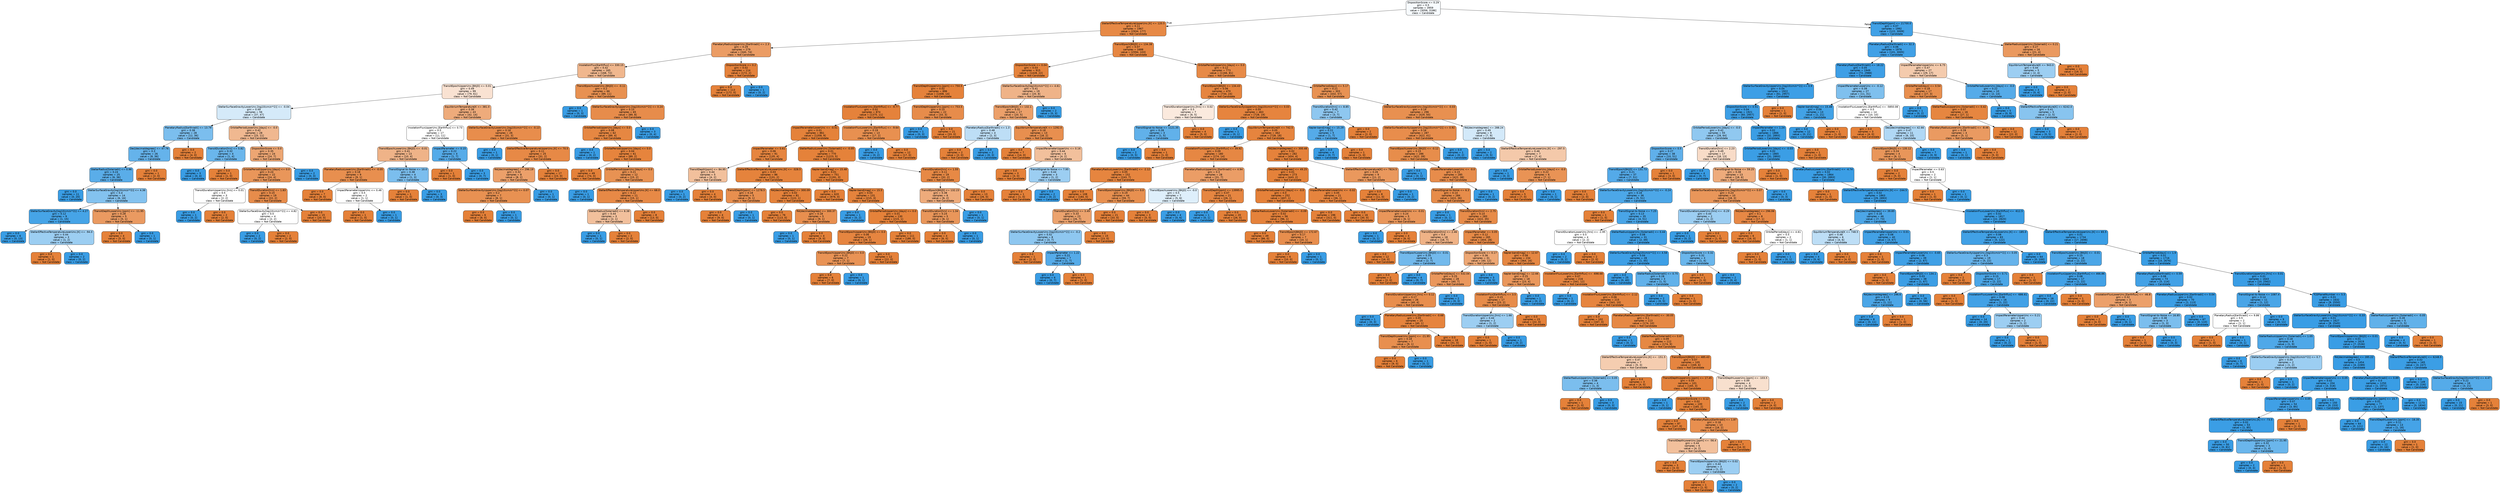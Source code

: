 digraph Tree {
node [shape=box, style="filled, rounded", color="black", fontname="helvetica"] ;
edge [fontname="helvetica"] ;
0 [label="DispositionScore <= 0.29\ngini = 0.5\nsamples = 3959\nvalue = [3056, 3186]\nclass = Candidate", fillcolor="#f7fbfe"] ;
1 [label="StellarEffectiveTemperatureUpperUnc.[K] <= 120.5\ngini = 0.11\nsamples = 1967\nvalue = [2934, 177]\nclass = Not Candidate", fillcolor="#e78945"] ;
0 -> 1 [labeldistance=2.5, labelangle=45, headlabel="True"] ;
2 [label="PlanetaryRadiusUpperUnc.[Earthradii] <= 2.3\ngini = 0.29\nsamples = 279\nvalue = [340, 74]\nclass = Not Candidate", fillcolor="#eb9c64"] ;
1 -> 2 ;
3 [label="InsolationFlux[Earthflux] <= 330.15\ngini = 0.42\nsamples = 165\nvalue = [168, 72]\nclass = Not Candidate", fillcolor="#f0b78e"] ;
2 -> 3 ;
4 [label="TransitEpochUpperUnc.[BKJD] <= 0.01\ngini = 0.49\nsamples = 99\nvalue = [79, 61]\nclass = Not Candidate", fillcolor="#f9e2d2"] ;
3 -> 4 ;
5 [label="StellarSurfaceGravityLowerUnc.[log10(cm/s**2)] <= -0.04\ngini = 0.49\nsamples = 56\nvalue = [37, 47]\nclass = Candidate", fillcolor="#d5eaf9"] ;
4 -> 5 ;
6 [label="PlanetaryRadius[Earthradii] <= 13.79\ngini = 0.38\nsamples = 28\nvalue = [12, 36]\nclass = Candidate", fillcolor="#7bbeee"] ;
5 -> 6 ;
7 [label="Dec[decimaldegrees] <= 47.76\ngini = 0.3\nsamples = 26\nvalue = [8, 36]\nclass = Candidate", fillcolor="#65b3eb"] ;
6 -> 7 ;
8 [label="StellarRadius[Solarradii] <= 0.96\ngini = 0.24\nsamples = 25\nvalue = [6, 36]\nclass = Candidate", fillcolor="#5aade9"] ;
7 -> 8 ;
9 [label="gini = 0.0\nsamples = 11\nvalue = [0, 20]\nclass = Candidate", fillcolor="#399de5"] ;
8 -> 9 ;
10 [label="StellarSurfaceGravity[log10(cm/s**2)] <= 4.36\ngini = 0.4\nsamples = 14\nvalue = [6, 16]\nclass = Candidate", fillcolor="#83c2ef"] ;
8 -> 10 ;
11 [label="StellarSurfaceGravity[log10(cm/s**2)] <= 4.27\ngini = 0.12\nsamples = 9\nvalue = [1, 15]\nclass = Candidate", fillcolor="#46a4e7"] ;
10 -> 11 ;
12 [label="gini = 0.0\nsamples = 6\nvalue = [0, 13]\nclass = Candidate", fillcolor="#399de5"] ;
11 -> 12 ;
13 [label="StellarEffectiveTemperatureLowerUnc.[K] <= -94.0\ngini = 0.44\nsamples = 3\nvalue = [1, 2]\nclass = Candidate", fillcolor="#9ccef2"] ;
11 -> 13 ;
14 [label="gini = 0.0\nsamples = 1\nvalue = [1, 0]\nclass = Not Candidate", fillcolor="#e58139"] ;
13 -> 14 ;
15 [label="gini = 0.0\nsamples = 2\nvalue = [0, 2]\nclass = Candidate", fillcolor="#399de5"] ;
13 -> 15 ;
16 [label="TransitDepthLowerUnc.[ppm] <= -11.95\ngini = 0.28\nsamples = 5\nvalue = [5, 1]\nclass = Not Candidate", fillcolor="#ea9a61"] ;
10 -> 16 ;
17 [label="gini = 0.0\nsamples = 4\nvalue = [5, 0]\nclass = Not Candidate", fillcolor="#e58139"] ;
16 -> 17 ;
18 [label="gini = 0.0\nsamples = 1\nvalue = [0, 1]\nclass = Candidate", fillcolor="#399de5"] ;
16 -> 18 ;
19 [label="gini = 0.0\nsamples = 1\nvalue = [2, 0]\nclass = Not Candidate", fillcolor="#e58139"] ;
7 -> 19 ;
20 [label="gini = 0.0\nsamples = 2\nvalue = [4, 0]\nclass = Not Candidate", fillcolor="#e58139"] ;
6 -> 20 ;
21 [label="OrbitalPeriodLowerUnc.[days] <= -0.0\ngini = 0.42\nsamples = 28\nvalue = [25, 11]\nclass = Not Candidate", fillcolor="#f0b890"] ;
5 -> 21 ;
22 [label="TransitDuration[hrs] <= 5.82\ngini = 0.32\nsamples = 4\nvalue = [1, 4]\nclass = Candidate", fillcolor="#6ab6ec"] ;
21 -> 22 ;
23 [label="gini = 0.0\nsamples = 3\nvalue = [0, 4]\nclass = Candidate", fillcolor="#399de5"] ;
22 -> 23 ;
24 [label="gini = 0.0\nsamples = 1\nvalue = [1, 0]\nclass = Not Candidate", fillcolor="#e58139"] ;
22 -> 24 ;
25 [label="DispositionScore <= 0.0\ngini = 0.35\nsamples = 24\nvalue = [24, 7]\nclass = Not Candidate", fillcolor="#eda673"] ;
21 -> 25 ;
26 [label="OrbitalPeriodUpperUnc.[days] <= 0.0\ngini = 0.24\nsamples = 22\nvalue = [24, 4]\nclass = Not Candidate", fillcolor="#e9965a"] ;
25 -> 26 ;
27 [label="TransitDurationUpperUnc.[hrs] <= 0.01\ngini = 0.5\nsamples = 3\nvalue = [2, 2]\nclass = Not Candidate", fillcolor="#ffffff"] ;
26 -> 27 ;
28 [label="gini = 0.0\nsamples = 1\nvalue = [0, 2]\nclass = Candidate", fillcolor="#399de5"] ;
27 -> 28 ;
29 [label="gini = 0.0\nsamples = 2\nvalue = [2, 0]\nclass = Not Candidate", fillcolor="#e58139"] ;
27 -> 29 ;
30 [label="TransitDuration[hrs] <= 1.83\ngini = 0.15\nsamples = 19\nvalue = [22, 2]\nclass = Not Candidate", fillcolor="#e78c4b"] ;
26 -> 30 ;
31 [label="StellarSurfaceGravity[log10(cm/s**2)] <= 4.82\ngini = 0.5\nsamples = 4\nvalue = [2, 2]\nclass = Not Candidate", fillcolor="#ffffff"] ;
30 -> 31 ;
32 [label="gini = 0.0\nsamples = 2\nvalue = [0, 2]\nclass = Candidate", fillcolor="#399de5"] ;
31 -> 32 ;
33 [label="gini = 0.0\nsamples = 2\nvalue = [2, 0]\nclass = Not Candidate", fillcolor="#e58139"] ;
31 -> 33 ;
34 [label="gini = 0.0\nsamples = 15\nvalue = [20, 0]\nclass = Not Candidate", fillcolor="#e58139"] ;
30 -> 34 ;
35 [label="gini = 0.0\nsamples = 2\nvalue = [0, 3]\nclass = Candidate", fillcolor="#399de5"] ;
25 -> 35 ;
36 [label="EquilibriumTemperature[K <= 381.0\ngini = 0.38\nsamples = 43\nvalue = [42, 14]\nclass = Not Candidate", fillcolor="#eeab7b"] ;
4 -> 36 ;
37 [label="InsolationFluxUpperUnc.[Earthflux] <= 0.73\ngini = 0.5\nsamples = 17\nvalue = [11, 11]\nclass = Not Candidate", fillcolor="#ffffff"] ;
36 -> 37 ;
38 [label="TransitEpochLowerUnc.[BKJD] <= -0.01\ngini = 0.41\nsamples = 13\nvalue = [10, 4]\nclass = Not Candidate", fillcolor="#efb388"] ;
37 -> 38 ;
39 [label="PlanetaryRadiusLowerUnc.[Earthradii] <= -0.05\ngini = 0.18\nsamples = 9\nvalue = [9, 1]\nclass = Not Candidate", fillcolor="#e88f4f"] ;
38 -> 39 ;
40 [label="gini = 0.0\nsamples = 7\nvalue = [8, 0]\nclass = Not Candidate", fillcolor="#e58139"] ;
39 -> 40 ;
41 [label="ImpactParameterUpperUnc <= 0.46\ngini = 0.5\nsamples = 2\nvalue = [1, 1]\nclass = Not Candidate", fillcolor="#ffffff"] ;
39 -> 41 ;
42 [label="gini = 0.0\nsamples = 1\nvalue = [1, 0]\nclass = Not Candidate", fillcolor="#e58139"] ;
41 -> 42 ;
43 [label="gini = 0.0\nsamples = 1\nvalue = [0, 1]\nclass = Candidate", fillcolor="#399de5"] ;
41 -> 43 ;
44 [label="TransitSignal-to-Noise <= 10.0\ngini = 0.38\nsamples = 4\nvalue = [1, 3]\nclass = Candidate", fillcolor="#7bbeee"] ;
38 -> 44 ;
45 [label="gini = 0.0\nsamples = 1\nvalue = [1, 0]\nclass = Not Candidate", fillcolor="#e58139"] ;
44 -> 45 ;
46 [label="gini = 0.0\nsamples = 3\nvalue = [0, 3]\nclass = Candidate", fillcolor="#399de5"] ;
44 -> 46 ;
47 [label="ImpactParameter <= 0.15\ngini = 0.22\nsamples = 4\nvalue = [1, 7]\nclass = Candidate", fillcolor="#55abe9"] ;
37 -> 47 ;
48 [label="gini = 0.0\nsamples = 1\nvalue = [1, 0]\nclass = Not Candidate", fillcolor="#e58139"] ;
47 -> 48 ;
49 [label="gini = 0.0\nsamples = 3\nvalue = [0, 7]\nclass = Candidate", fillcolor="#399de5"] ;
47 -> 49 ;
50 [label="StellarSurfaceGravityLowerUnc.[log10(cm/s**2)] <= -0.13\ngini = 0.16\nsamples = 26\nvalue = [31, 3]\nclass = Not Candidate", fillcolor="#e88d4c"] ;
36 -> 50 ;
51 [label="gini = 0.0\nsamples = 1\nvalue = [0, 1]\nclass = Candidate", fillcolor="#399de5"] ;
50 -> 51 ;
52 [label="StellarEffectiveTemperatureUpperUnc.[K] <= 70.5\ngini = 0.11\nsamples = 25\nvalue = [31, 2]\nclass = Not Candidate", fillcolor="#e78946"] ;
50 -> 52 ;
53 [label="RA[decimaldegrees] <= 296.19\ngini = 0.32\nsamples = 8\nvalue = [8, 2]\nclass = Not Candidate", fillcolor="#eca06a"] ;
52 -> 53 ;
54 [label="StellarSurfaceGravityUpperUnc.[log10(cm/s**2)] <= 0.07\ngini = 0.2\nsamples = 7\nvalue = [8, 1]\nclass = Not Candidate", fillcolor="#e89152"] ;
53 -> 54 ;
55 [label="gini = 0.0\nsamples = 6\nvalue = [8, 0]\nclass = Not Candidate", fillcolor="#e58139"] ;
54 -> 55 ;
56 [label="gini = 0.0\nsamples = 1\nvalue = [0, 1]\nclass = Candidate", fillcolor="#399de5"] ;
54 -> 56 ;
57 [label="gini = 0.0\nsamples = 1\nvalue = [0, 1]\nclass = Candidate", fillcolor="#399de5"] ;
53 -> 57 ;
58 [label="gini = 0.0\nsamples = 17\nvalue = [23, 0]\nclass = Not Candidate", fillcolor="#e58139"] ;
52 -> 58 ;
59 [label="TransitEpochLowerUnc.[BKJD] <= -0.11\ngini = 0.2\nsamples = 66\nvalue = [89, 11]\nclass = Not Candidate", fillcolor="#e89151"] ;
3 -> 59 ;
60 [label="gini = 0.0\nsamples = 1\nvalue = [0, 3]\nclass = Candidate", fillcolor="#399de5"] ;
59 -> 60 ;
61 [label="StellarSurfaceGravityUpperUnc.[log10(cm/s**2)] <= 0.24\ngini = 0.15\nsamples = 65\nvalue = [89, 8]\nclass = Not Candidate", fillcolor="#e78c4b"] ;
59 -> 61 ;
62 [label="OrbitalPeriodUpperUnc.[days] <= 0.0\ngini = 0.08\nsamples = 62\nvalue = [89, 4]\nclass = Not Candidate", fillcolor="#e68742"] ;
61 -> 62 ;
63 [label="gini = 0.0\nsamples = 1\nvalue = [0, 2]\nclass = Candidate", fillcolor="#399de5"] ;
62 -> 63 ;
64 [label="OrbitalPeriodUpperUnc.[days] <= 0.0\ngini = 0.04\nsamples = 61\nvalue = [89, 2]\nclass = Not Candidate", fillcolor="#e6843d"] ;
62 -> 64 ;
65 [label="gini = 0.0\nsamples = 49\nvalue = [74, 0]\nclass = Not Candidate", fillcolor="#e58139"] ;
64 -> 65 ;
66 [label="OrbitalPeriodUpperUnc.[days] <= 0.0\ngini = 0.21\nsamples = 12\nvalue = [15, 2]\nclass = Not Candidate", fillcolor="#e89253"] ;
64 -> 66 ;
67 [label="gini = 0.0\nsamples = 1\nvalue = [0, 1]\nclass = Candidate", fillcolor="#399de5"] ;
66 -> 67 ;
68 [label="StellarEffectiveTemperatureUpperUnc.[K] <= 68.0\ngini = 0.12\nsamples = 11\nvalue = [15, 1]\nclass = Not Candidate", fillcolor="#e78946"] ;
66 -> 68 ;
69 [label="StellarRadius[Solarradii] <= 8.38\ngini = 0.44\nsamples = 3\nvalue = [2, 1]\nclass = Not Candidate", fillcolor="#f2c09c"] ;
68 -> 69 ;
70 [label="gini = 0.0\nsamples = 1\nvalue = [0, 1]\nclass = Candidate", fillcolor="#399de5"] ;
69 -> 70 ;
71 [label="gini = 0.0\nsamples = 2\nvalue = [2, 0]\nclass = Not Candidate", fillcolor="#e58139"] ;
69 -> 71 ;
72 [label="gini = 0.0\nsamples = 8\nvalue = [13, 0]\nclass = Not Candidate", fillcolor="#e58139"] ;
68 -> 72 ;
73 [label="gini = 0.0\nsamples = 3\nvalue = [0, 4]\nclass = Candidate", fillcolor="#399de5"] ;
61 -> 73 ;
74 [label="DispositionScore <= 0.2\ngini = 0.02\nsamples = 114\nvalue = [172, 2]\nclass = Not Candidate", fillcolor="#e5823b"] ;
2 -> 74 ;
75 [label="gini = 0.0\nsamples = 113\nvalue = [172, 0]\nclass = Not Candidate", fillcolor="#e58139"] ;
74 -> 75 ;
76 [label="gini = 0.0\nsamples = 1\nvalue = [0, 2]\nclass = Candidate", fillcolor="#399de5"] ;
74 -> 76 ;
77 [label="TransitEpoch[BKJD] <= 134.38\ngini = 0.07\nsamples = 1688\nvalue = [2594, 103]\nclass = Not Candidate", fillcolor="#e68641"] ;
1 -> 77 ;
78 [label="DispositionScore <= 0.04\ngini = 0.03\nsamples = 915\nvalue = [1428, 22]\nclass = Not Candidate", fillcolor="#e5833c"] ;
77 -> 78 ;
79 [label="TransitDepthUpperUnc.[ppm] <= 750.5\ngini = 0.02\nsamples = 896\nvalue = [1408, 14]\nclass = Not Candidate", fillcolor="#e5823b"] ;
78 -> 79 ;
80 [label="InsolationFluxLowerUnc.[Earthflux] <= -9.77\ngini = 0.02\nsamples = 874\nvalue = [1375, 11]\nclass = Not Candidate", fillcolor="#e5823b"] ;
79 -> 80 ;
81 [label="ImpactParameterLowerUnc <= -0.51\ngini = 0.01\nsamples = 861\nvalue = [1358, 9]\nclass = Not Candidate", fillcolor="#e5823a"] ;
80 -> 81 ;
82 [label="ImpactParameter <= 0.61\ngini = 0.06\nsamples = 91\nvalue = [135, 4]\nclass = Not Candidate", fillcolor="#e6853f"] ;
81 -> 82 ;
83 [label="TransitDepth[ppm] <= 84.95\ngini = 0.44\nsamples = 5\nvalue = [4, 2]\nclass = Not Candidate", fillcolor="#f2c09c"] ;
82 -> 83 ;
84 [label="gini = 0.0\nsamples = 1\nvalue = [0, 2]\nclass = Candidate", fillcolor="#399de5"] ;
83 -> 84 ;
85 [label="gini = 0.0\nsamples = 4\nvalue = [4, 0]\nclass = Not Candidate", fillcolor="#e58139"] ;
83 -> 85 ;
86 [label="StellarEffectiveTemperatureLowerUnc.[K] <= -328.5\ngini = 0.03\nsamples = 86\nvalue = [131, 2]\nclass = Not Candidate", fillcolor="#e5833c"] ;
82 -> 86 ;
87 [label="TransitDepth[ppm] <= 1278.5\ngini = 0.18\nsamples = 5\nvalue = [9, 1]\nclass = Not Candidate", fillcolor="#e88f4f"] ;
86 -> 87 ;
88 [label="gini = 0.0\nsamples = 4\nvalue = [9, 0]\nclass = Not Candidate", fillcolor="#e58139"] ;
87 -> 88 ;
89 [label="gini = 0.0\nsamples = 1\nvalue = [0, 1]\nclass = Candidate", fillcolor="#399de5"] ;
87 -> 89 ;
90 [label="RA[decimaldegrees] <= 300.09\ngini = 0.02\nsamples = 81\nvalue = [122, 1]\nclass = Not Candidate", fillcolor="#e5823b"] ;
86 -> 90 ;
91 [label="gini = 0.0\nsamples = 76\nvalue = [113, 0]\nclass = Not Candidate", fillcolor="#e58139"] ;
90 -> 91 ;
92 [label="RA[decimaldegrees] <= 300.37\ngini = 0.18\nsamples = 5\nvalue = [9, 1]\nclass = Not Candidate", fillcolor="#e88f4f"] ;
90 -> 92 ;
93 [label="gini = 0.0\nsamples = 1\nvalue = [0, 1]\nclass = Candidate", fillcolor="#399de5"] ;
92 -> 93 ;
94 [label="gini = 0.0\nsamples = 4\nvalue = [9, 0]\nclass = Not Candidate", fillcolor="#e58139"] ;
92 -> 94 ;
95 [label="StellarRadiusLowerUnc.[Solarradii] <= -0.05\ngini = 0.01\nsamples = 770\nvalue = [1223, 5]\nclass = Not Candidate", fillcolor="#e5823a"] ;
81 -> 95 ;
96 [label="Kepler-band[mag] <= 15.48\ngini = 0.01\nsamples = 751\nvalue = [1191, 3]\nclass = Not Candidate", fillcolor="#e58139"] ;
95 -> 96 ;
97 [label="gini = 0.0\nsamples = 620\nvalue = [976, 0]\nclass = Not Candidate", fillcolor="#e58139"] ;
96 -> 97 ;
98 [label="Kepler-band[mag] <= 15.5\ngini = 0.03\nsamples = 131\nvalue = [215, 3]\nclass = Not Candidate", fillcolor="#e5833c"] ;
96 -> 98 ;
99 [label="gini = 0.0\nsamples = 1\nvalue = [0, 2]\nclass = Candidate", fillcolor="#399de5"] ;
98 -> 99 ;
100 [label="OrbitalPeriodUpperUnc.[days] <= 0.0\ngini = 0.01\nsamples = 130\nvalue = [215, 1]\nclass = Not Candidate", fillcolor="#e5823a"] ;
98 -> 100 ;
101 [label="TransitEpochUpperUnc.[BKJD] <= 0.0\ngini = 0.06\nsamples = 19\nvalue = [29, 1]\nclass = Not Candidate", fillcolor="#e68540"] ;
100 -> 101 ;
102 [label="TransitEpochUpperUnc.[BKJD] <= 0.0\ngini = 0.22\nsamples = 7\nvalue = [7, 1]\nclass = Not Candidate", fillcolor="#e99355"] ;
101 -> 102 ;
103 [label="gini = 0.0\nsamples = 6\nvalue = [7, 0]\nclass = Not Candidate", fillcolor="#e58139"] ;
102 -> 103 ;
104 [label="gini = 0.0\nsamples = 1\nvalue = [0, 1]\nclass = Candidate", fillcolor="#399de5"] ;
102 -> 104 ;
105 [label="gini = 0.0\nsamples = 12\nvalue = [22, 0]\nclass = Not Candidate", fillcolor="#e58139"] ;
101 -> 105 ;
106 [label="gini = 0.0\nsamples = 111\nvalue = [186, 0]\nclass = Not Candidate", fillcolor="#e58139"] ;
100 -> 106 ;
107 [label="TransitDuration[hrs] <= 1.55\ngini = 0.11\nsamples = 19\nvalue = [32, 2]\nclass = Not Candidate", fillcolor="#e78945"] ;
95 -> 107 ;
108 [label="TransitEpoch[BKJD] <= 132.23\ngini = 0.38\nsamples = 6\nvalue = [6, 2]\nclass = Not Candidate", fillcolor="#eeab7b"] ;
107 -> 108 ;
109 [label="TransitDuration[hrs] <= 1.34\ngini = 0.24\nsamples = 5\nvalue = [6, 1]\nclass = Not Candidate", fillcolor="#e9965a"] ;
108 -> 109 ;
110 [label="gini = 0.0\nsamples = 4\nvalue = [6, 0]\nclass = Not Candidate", fillcolor="#e58139"] ;
109 -> 110 ;
111 [label="gini = 0.0\nsamples = 1\nvalue = [0, 1]\nclass = Candidate", fillcolor="#399de5"] ;
109 -> 111 ;
112 [label="gini = 0.0\nsamples = 1\nvalue = [0, 1]\nclass = Candidate", fillcolor="#399de5"] ;
108 -> 112 ;
113 [label="gini = 0.0\nsamples = 13\nvalue = [26, 0]\nclass = Not Candidate", fillcolor="#e58139"] ;
107 -> 113 ;
114 [label="InsolationFluxLowerUnc.[Earthflux] <= -9.64\ngini = 0.19\nsamples = 13\nvalue = [17, 2]\nclass = Not Candidate", fillcolor="#e89050"] ;
80 -> 114 ;
115 [label="gini = 0.0\nsamples = 1\nvalue = [0, 2]\nclass = Candidate", fillcolor="#399de5"] ;
114 -> 115 ;
116 [label="gini = 0.0\nsamples = 12\nvalue = [17, 0]\nclass = Not Candidate", fillcolor="#e58139"] ;
114 -> 116 ;
117 [label="TransitDepthUpperUnc.[ppm] <= 753.5\ngini = 0.15\nsamples = 22\nvalue = [33, 3]\nclass = Not Candidate", fillcolor="#e78c4b"] ;
79 -> 117 ;
118 [label="gini = 0.0\nsamples = 1\nvalue = [0, 3]\nclass = Candidate", fillcolor="#399de5"] ;
117 -> 118 ;
119 [label="gini = 0.0\nsamples = 21\nvalue = [33, 0]\nclass = Not Candidate", fillcolor="#e58139"] ;
117 -> 119 ;
120 [label="StellarSurfaceGravity[log10(cm/s**2)] <= 4.61\ngini = 0.41\nsamples = 19\nvalue = [20, 8]\nclass = Not Candidate", fillcolor="#efb388"] ;
78 -> 120 ;
121 [label="TransitEpoch[BKJD] <= 132.1\ngini = 0.32\nsamples = 17\nvalue = [20, 5]\nclass = Not Candidate", fillcolor="#eca06a"] ;
120 -> 121 ;
122 [label="PlanetaryRadius[Earthradii] <= 1.3\ngini = 0.48\nsamples = 4\nvalue = [2, 3]\nclass = Candidate", fillcolor="#bddef6"] ;
121 -> 122 ;
123 [label="gini = 0.0\nsamples = 2\nvalue = [2, 0]\nclass = Not Candidate", fillcolor="#e58139"] ;
122 -> 123 ;
124 [label="gini = 0.0\nsamples = 2\nvalue = [0, 3]\nclass = Candidate", fillcolor="#399de5"] ;
122 -> 124 ;
125 [label="EquilibriumTemperature[K <= 1292.0\ngini = 0.18\nsamples = 13\nvalue = [18, 2]\nclass = Not Candidate", fillcolor="#e88f4f"] ;
121 -> 125 ;
126 [label="gini = 0.0\nsamples = 7\nvalue = [14, 0]\nclass = Not Candidate", fillcolor="#e58139"] ;
125 -> 126 ;
127 [label="ImpactParameterUpperUnc <= 0.16\ngini = 0.44\nsamples = 6\nvalue = [4, 2]\nclass = Not Candidate", fillcolor="#f2c09c"] ;
125 -> 127 ;
128 [label="gini = 0.0\nsamples = 3\nvalue = [3, 0]\nclass = Not Candidate", fillcolor="#e58139"] ;
127 -> 128 ;
129 [label="TransitSignal-to-Noise <= 7.95\ngini = 0.44\nsamples = 3\nvalue = [1, 2]\nclass = Candidate", fillcolor="#9ccef2"] ;
127 -> 129 ;
130 [label="gini = 0.0\nsamples = 1\nvalue = [1, 0]\nclass = Not Candidate", fillcolor="#e58139"] ;
129 -> 130 ;
131 [label="gini = 0.0\nsamples = 2\nvalue = [0, 2]\nclass = Candidate", fillcolor="#399de5"] ;
129 -> 131 ;
132 [label="gini = 0.0\nsamples = 2\nvalue = [0, 3]\nclass = Candidate", fillcolor="#399de5"] ;
120 -> 132 ;
133 [label="OrbitalPeriodUpperUnc.[days] <= 0.0\ngini = 0.12\nsamples = 773\nvalue = [1166, 81]\nclass = Not Candidate", fillcolor="#e78a47"] ;
77 -> 133 ;
134 [label="TransitEpoch[BKJD] <= 134.43\ngini = 0.06\nsamples = 470\nvalue = [734, 24]\nclass = Not Candidate", fillcolor="#e6853f"] ;
133 -> 134 ;
135 [label="TransitDurationUpperUnc.[hrs] <= 0.02\ngini = 0.5\nsamples = 7\nvalue = [6, 5]\nclass = Not Candidate", fillcolor="#fbeade"] ;
134 -> 135 ;
136 [label="TransitSignal-to-Noise <= 1121.35\ngini = 0.28\nsamples = 3\nvalue = [1, 5]\nclass = Candidate", fillcolor="#61b1ea"] ;
135 -> 136 ;
137 [label="gini = 0.0\nsamples = 2\nvalue = [0, 5]\nclass = Candidate", fillcolor="#399de5"] ;
136 -> 137 ;
138 [label="gini = 0.0\nsamples = 1\nvalue = [1, 0]\nclass = Not Candidate", fillcolor="#e58139"] ;
136 -> 138 ;
139 [label="gini = 0.0\nsamples = 4\nvalue = [5, 0]\nclass = Not Candidate", fillcolor="#e58139"] ;
135 -> 139 ;
140 [label="StellarSurfaceGravityUpperUnc.[log10(cm/s**2)] <= 0.03\ngini = 0.05\nsamples = 463\nvalue = [728, 19]\nclass = Not Candidate", fillcolor="#e6843e"] ;
134 -> 140 ;
141 [label="gini = 0.0\nsamples = 1\nvalue = [0, 1]\nclass = Candidate", fillcolor="#399de5"] ;
140 -> 141 ;
142 [label="EquilibriumTemperature[K <= 742.5\ngini = 0.05\nsamples = 462\nvalue = [728, 18]\nclass = Not Candidate", fillcolor="#e6843e"] ;
140 -> 142 ;
143 [label="InsolationFluxUpperUnc.[Earthflux] <= 39.92\ngini = 0.09\nsamples = 180\nvalue = [274, 14]\nclass = Not Candidate", fillcolor="#e68743"] ;
142 -> 143 ;
144 [label="PlanetaryRadiusLowerUnc.[Earthradii] <= -2.12\ngini = 0.05\nsamples = 152\nvalue = [243, 7]\nclass = Not Candidate", fillcolor="#e6853f"] ;
143 -> 144 ;
145 [label="gini = 0.0\nsamples = 108\nvalue = [184, 0]\nclass = Not Candidate", fillcolor="#e58139"] ;
144 -> 145 ;
146 [label="TransitEpochUpperUnc.[BKJD] <= 0.0\ngini = 0.19\nsamples = 44\nvalue = [59, 7]\nclass = Not Candidate", fillcolor="#e89050"] ;
144 -> 146 ;
147 [label="TransitDuration[hrs] <= 3.49\ngini = 0.33\nsamples = 23\nvalue = [26, 7]\nclass = Not Candidate", fillcolor="#eca36e"] ;
146 -> 147 ;
148 [label="StellarSurfaceGravityLowerUnc.[log10(cm/s**2)] <= -0.2\ngini = 0.42\nsamples = 8\nvalue = [3, 7]\nclass = Candidate", fillcolor="#8ec7f0"] ;
147 -> 148 ;
149 [label="gini = 0.0\nsamples = 1\nvalue = [2, 0]\nclass = Not Candidate", fillcolor="#e58139"] ;
148 -> 149 ;
150 [label="ImpactParameter <= 1.22\ngini = 0.22\nsamples = 7\nvalue = [1, 7]\nclass = Candidate", fillcolor="#55abe9"] ;
148 -> 150 ;
151 [label="gini = 0.0\nsamples = 6\nvalue = [0, 7]\nclass = Candidate", fillcolor="#399de5"] ;
150 -> 151 ;
152 [label="gini = 0.0\nsamples = 1\nvalue = [1, 0]\nclass = Not Candidate", fillcolor="#e58139"] ;
150 -> 152 ;
153 [label="gini = 0.0\nsamples = 15\nvalue = [23, 0]\nclass = Not Candidate", fillcolor="#e58139"] ;
147 -> 153 ;
154 [label="gini = 0.0\nsamples = 21\nvalue = [33, 0]\nclass = Not Candidate", fillcolor="#e58139"] ;
146 -> 154 ;
155 [label="PlanetaryRadiusUpperUnc.[Earthradii] <= 4.94\ngini = 0.3\nsamples = 28\nvalue = [31, 7]\nclass = Not Candidate", fillcolor="#eb9d66"] ;
143 -> 155 ;
156 [label="TransitEpochLowerUnc.[BKJD] <= -0.0\ngini = 0.5\nsamples = 7\nvalue = [5, 6]\nclass = Candidate", fillcolor="#deeffb"] ;
155 -> 156 ;
157 [label="gini = 0.0\nsamples = 3\nvalue = [5, 0]\nclass = Not Candidate", fillcolor="#e58139"] ;
156 -> 157 ;
158 [label="gini = 0.0\nsamples = 4\nvalue = [0, 6]\nclass = Candidate", fillcolor="#399de5"] ;
156 -> 158 ;
159 [label="TransitDepth[ppm] <= 13995.0\ngini = 0.07\nsamples = 21\nvalue = [26, 1]\nclass = Not Candidate", fillcolor="#e68641"] ;
155 -> 159 ;
160 [label="gini = 0.0\nsamples = 1\nvalue = [0, 1]\nclass = Candidate", fillcolor="#399de5"] ;
159 -> 160 ;
161 [label="gini = 0.0\nsamples = 20\nvalue = [26, 0]\nclass = Not Candidate", fillcolor="#e58139"] ;
159 -> 161 ;
162 [label="RA[decimaldegrees] <= 300.48\ngini = 0.02\nsamples = 282\nvalue = [454, 4]\nclass = Not Candidate", fillcolor="#e5823b"] ;
142 -> 162 ;
163 [label="Dec[decimaldegrees] <= 49.25\ngini = 0.01\nsamples = 273\nvalue = [443, 2]\nclass = Not Candidate", fillcolor="#e5823a"] ;
162 -> 163 ;
164 [label="OrbitalPeriodLowerUnc.[days] <= -0.0\ngini = 0.0\nsamples = 252\nvalue = [407, 1]\nclass = Not Candidate", fillcolor="#e58139"] ;
163 -> 164 ;
165 [label="StellarRadiusLowerUnc.[Solarradii] <= -0.09\ngini = 0.02\nsamples = 56\nvalue = [96, 1]\nclass = Not Candidate", fillcolor="#e5823b"] ;
164 -> 165 ;
166 [label="gini = 0.0\nsamples = 49\nvalue = [86, 0]\nclass = Not Candidate", fillcolor="#e58139"] ;
165 -> 166 ;
167 [label="TransitEpoch[BKJD] <= 172.67\ngini = 0.17\nsamples = 7\nvalue = [10, 1]\nclass = Not Candidate", fillcolor="#e88e4d"] ;
165 -> 167 ;
168 [label="gini = 0.0\nsamples = 6\nvalue = [10, 0]\nclass = Not Candidate", fillcolor="#e58139"] ;
167 -> 168 ;
169 [label="gini = 0.0\nsamples = 1\nvalue = [0, 1]\nclass = Candidate", fillcolor="#399de5"] ;
167 -> 169 ;
170 [label="gini = 0.0\nsamples = 196\nvalue = [311, 0]\nclass = Not Candidate", fillcolor="#e58139"] ;
164 -> 170 ;
171 [label="ImpactParameterLowerUnc <= -0.02\ngini = 0.05\nsamples = 21\nvalue = [36, 1]\nclass = Not Candidate", fillcolor="#e6843e"] ;
163 -> 171 ;
172 [label="gini = 0.0\nsamples = 16\nvalue = [30, 0]\nclass = Not Candidate", fillcolor="#e58139"] ;
171 -> 172 ;
173 [label="ImpactParameterLowerUnc <= -0.01\ngini = 0.24\nsamples = 5\nvalue = [6, 1]\nclass = Not Candidate", fillcolor="#e9965a"] ;
171 -> 173 ;
174 [label="gini = 0.0\nsamples = 1\nvalue = [0, 1]\nclass = Candidate", fillcolor="#399de5"] ;
173 -> 174 ;
175 [label="gini = 0.0\nsamples = 4\nvalue = [6, 0]\nclass = Not Candidate", fillcolor="#e58139"] ;
173 -> 175 ;
176 [label="StellarEffectiveTemperature[K] <= 7824.5\ngini = 0.26\nsamples = 9\nvalue = [11, 2]\nclass = Not Candidate", fillcolor="#ea985d"] ;
162 -> 176 ;
177 [label="gini = 0.0\nsamples = 8\nvalue = [11, 0]\nclass = Not Candidate", fillcolor="#e58139"] ;
176 -> 177 ;
178 [label="gini = 0.0\nsamples = 1\nvalue = [0, 2]\nclass = Candidate", fillcolor="#399de5"] ;
176 -> 178 ;
179 [label="OrbitalPeriod[days] <= 5.17\ngini = 0.21\nsamples = 303\nvalue = [432, 57]\nclass = Not Candidate", fillcolor="#e89253"] ;
133 -> 179 ;
180 [label="TransitDuration[hrs] <= 8.85\ngini = 0.42\nsamples = 7\nvalue = [3, 7]\nclass = Candidate", fillcolor="#8ec7f0"] ;
179 -> 180 ;
181 [label="Kepler-band[mag] <= 15.29\ngini = 0.22\nsamples = 5\nvalue = [1, 7]\nclass = Candidate", fillcolor="#55abe9"] ;
180 -> 181 ;
182 [label="gini = 0.0\nsamples = 4\nvalue = [0, 7]\nclass = Candidate", fillcolor="#399de5"] ;
181 -> 182 ;
183 [label="gini = 0.0\nsamples = 1\nvalue = [1, 0]\nclass = Not Candidate", fillcolor="#e58139"] ;
181 -> 183 ;
184 [label="gini = 0.0\nsamples = 2\nvalue = [2, 0]\nclass = Not Candidate", fillcolor="#e58139"] ;
180 -> 184 ;
185 [label="StellarSurfaceGravityLowerUnc.[log10(cm/s**2)] <= -0.03\ngini = 0.19\nsamples = 296\nvalue = [429, 50]\nclass = Not Candidate", fillcolor="#e89050"] ;
179 -> 185 ;
186 [label="StellarSurfaceGravityUpperUnc.[log10(cm/s**2)] <= 0.92\ngini = 0.16\nsamples = 287\nvalue = [422, 41]\nclass = Not Candidate", fillcolor="#e88d4c"] ;
185 -> 186 ;
187 [label="TransitEpochLowerUnc.[BKJD] <= -0.12\ngini = 0.15\nsamples = 286\nvalue = [422, 39]\nclass = Not Candidate", fillcolor="#e78d4b"] ;
186 -> 187 ;
188 [label="gini = 0.0\nsamples = 1\nvalue = [0, 1]\nclass = Candidate", fillcolor="#399de5"] ;
187 -> 188 ;
189 [label="ImpactParameterLowerUnc <= -0.0\ngini = 0.15\nsamples = 285\nvalue = [422, 38]\nclass = Not Candidate", fillcolor="#e78c4b"] ;
187 -> 189 ;
190 [label="TransitSignal-to-Noise <= 6.3\ngini = 0.14\nsamples = 284\nvalue = [422, 36]\nclass = Not Candidate", fillcolor="#e78c4a"] ;
189 -> 190 ;
191 [label="gini = 0.0\nsamples = 1\nvalue = [0, 1]\nclass = Candidate", fillcolor="#399de5"] ;
190 -> 191 ;
192 [label="TransitDuration[hrs] <= 2.75\ngini = 0.14\nsamples = 283\nvalue = [422, 35]\nclass = Not Candidate", fillcolor="#e78b49"] ;
190 -> 192 ;
193 [label="TransitDuration[hrs] <= 2.46\ngini = 0.4\nsamples = 18\nvalue = [18, 7]\nclass = Not Candidate", fillcolor="#efb286"] ;
192 -> 193 ;
194 [label="gini = 0.0\nsamples = 12\nvalue = [16, 0]\nclass = Not Candidate", fillcolor="#e58139"] ;
193 -> 194 ;
195 [label="TransitEpochLowerUnc.[BKJD] <= -0.01\ngini = 0.35\nsamples = 6\nvalue = [2, 7]\nclass = Candidate", fillcolor="#72b9ec"] ;
193 -> 195 ;
196 [label="gini = 0.0\nsamples = 2\nvalue = [2, 0]\nclass = Not Candidate", fillcolor="#e58139"] ;
195 -> 196 ;
197 [label="gini = 0.0\nsamples = 4\nvalue = [0, 7]\nclass = Candidate", fillcolor="#399de5"] ;
195 -> 197 ;
198 [label="ImpactParameter <= 0.05\ngini = 0.12\nsamples = 265\nvalue = [404, 28]\nclass = Not Candidate", fillcolor="#e78a47"] ;
192 -> 198 ;
199 [label="DispositionScore <= 0.17\ngini = 0.36\nsamples = 31\nvalue = [40, 12]\nclass = Not Candidate", fillcolor="#eda774"] ;
198 -> 199 ;
200 [label="OrbitalPeriod[days] <= 532.04\ngini = 0.25\nsamples = 28\nvalue = [40, 7]\nclass = Not Candidate", fillcolor="#ea975c"] ;
199 -> 200 ;
201 [label="TransitDurationUpperUnc.[hrs] <= 0.12\ngini = 0.17\nsamples = 26\nvalue = [40, 4]\nclass = Not Candidate", fillcolor="#e88e4d"] ;
200 -> 201 ;
202 [label="gini = 0.0\nsamples = 1\nvalue = [0, 3]\nclass = Candidate", fillcolor="#399de5"] ;
201 -> 202 ;
203 [label="PlanetaryRadiusLowerUnc.[Earthradii] <= -0.68\ngini = 0.05\nsamples = 25\nvalue = [40, 1]\nclass = Not Candidate", fillcolor="#e6843e"] ;
201 -> 203 ;
204 [label="TransitDepthLowerUnc.[ppm] <= -21.95\ngini = 0.18\nsamples = 7\nvalue = [9, 1]\nclass = Not Candidate", fillcolor="#e88f4f"] ;
203 -> 204 ;
205 [label="gini = 0.0\nsamples = 6\nvalue = [9, 0]\nclass = Not Candidate", fillcolor="#e58139"] ;
204 -> 205 ;
206 [label="gini = 0.0\nsamples = 1\nvalue = [0, 1]\nclass = Candidate", fillcolor="#399de5"] ;
204 -> 206 ;
207 [label="gini = 0.0\nsamples = 18\nvalue = [31, 0]\nclass = Not Candidate", fillcolor="#e58139"] ;
203 -> 207 ;
208 [label="gini = 0.0\nsamples = 2\nvalue = [0, 3]\nclass = Candidate", fillcolor="#399de5"] ;
200 -> 208 ;
209 [label="gini = 0.0\nsamples = 3\nvalue = [0, 5]\nclass = Candidate", fillcolor="#399de5"] ;
199 -> 209 ;
210 [label="Kepler-band[mag] <= 12.67\ngini = 0.08\nsamples = 234\nvalue = [364, 16]\nclass = Not Candidate", fillcolor="#e68742"] ;
198 -> 210 ;
211 [label="Kepler-band[mag] <= 12.66\ngini = 0.25\nsamples = 18\nvalue = [23, 4]\nclass = Not Candidate", fillcolor="#ea975b"] ;
210 -> 211 ;
212 [label="InsolationFlux[Earthflux] <= 3.5\ngini = 0.15\nsamples = 17\nvalue = [23, 2]\nclass = Not Candidate", fillcolor="#e78c4a"] ;
211 -> 212 ;
213 [label="TransitDurationUpperUnc.[hrs] <= 1.66\ngini = 0.44\nsamples = 2\nvalue = [1, 2]\nclass = Candidate", fillcolor="#9ccef2"] ;
212 -> 213 ;
214 [label="gini = 0.0\nsamples = 1\nvalue = [1, 0]\nclass = Not Candidate", fillcolor="#e58139"] ;
213 -> 214 ;
215 [label="gini = 0.0\nsamples = 1\nvalue = [0, 2]\nclass = Candidate", fillcolor="#399de5"] ;
213 -> 215 ;
216 [label="gini = 0.0\nsamples = 15\nvalue = [22, 0]\nclass = Not Candidate", fillcolor="#e58139"] ;
212 -> 216 ;
217 [label="gini = 0.0\nsamples = 1\nvalue = [0, 2]\nclass = Candidate", fillcolor="#399de5"] ;
211 -> 217 ;
218 [label="InsolationFluxLowerUnc.[Earthflux] <= -698.68\ngini = 0.07\nsamples = 216\nvalue = [341, 12]\nclass = Not Candidate", fillcolor="#e68540"] ;
210 -> 218 ;
219 [label="gini = 0.0\nsamples = 1\nvalue = [0, 2]\nclass = Candidate", fillcolor="#399de5"] ;
218 -> 219 ;
220 [label="InsolationFluxLowerUnc.[Earthflux] <= -2.12\ngini = 0.06\nsamples = 215\nvalue = [341, 10]\nclass = Not Candidate", fillcolor="#e6853f"] ;
218 -> 220 ;
221 [label="gini = 0.0\nsamples = 102\nvalue = [167, 0]\nclass = Not Candidate", fillcolor="#e58139"] ;
220 -> 221 ;
222 [label="PlanetaryRadiusLowerUnc.[Earthradii] <= -30.05\ngini = 0.1\nsamples = 113\nvalue = [174, 10]\nclass = Not Candidate", fillcolor="#e68844"] ;
220 -> 222 ;
223 [label="gini = 0.0\nsamples = 1\nvalue = [0, 1]\nclass = Candidate", fillcolor="#399de5"] ;
222 -> 223 ;
224 [label="StellarRadius[Solarradii] <= 0.67\ngini = 0.09\nsamples = 112\nvalue = [174, 9]\nclass = Not Candidate", fillcolor="#e68843"] ;
222 -> 224 ;
225 [label="StellarEffectiveTemperatureLowerUnc.[K] <= -151.5\ngini = 0.47\nsamples = 7\nvalue = [5, 3]\nclass = Not Candidate", fillcolor="#f5cdb0"] ;
224 -> 225 ;
226 [label="StellarRadiusUpperUnc.[Solarradii] <= 0.05\ngini = 0.38\nsamples = 4\nvalue = [1, 3]\nclass = Candidate", fillcolor="#7bbeee"] ;
225 -> 226 ;
227 [label="gini = 0.0\nsamples = 1\nvalue = [1, 0]\nclass = Not Candidate", fillcolor="#e58139"] ;
226 -> 227 ;
228 [label="gini = 0.0\nsamples = 3\nvalue = [0, 3]\nclass = Candidate", fillcolor="#399de5"] ;
226 -> 228 ;
229 [label="gini = 0.0\nsamples = 3\nvalue = [4, 0]\nclass = Not Candidate", fillcolor="#e58139"] ;
225 -> 229 ;
230 [label="TransitEpoch[BKJD] <= 485.43\ngini = 0.07\nsamples = 105\nvalue = [169, 6]\nclass = Not Candidate", fillcolor="#e68540"] ;
224 -> 230 ;
231 [label="TransitDepthUpperUnc.[ppm] <= 17.45\ngini = 0.04\nsamples = 101\nvalue = [165, 3]\nclass = Not Candidate", fillcolor="#e5833d"] ;
230 -> 231 ;
232 [label="gini = 0.0\nsamples = 1\nvalue = [0, 1]\nclass = Candidate", fillcolor="#399de5"] ;
231 -> 232 ;
233 [label="DispositionScore <= 0.12\ngini = 0.02\nsamples = 100\nvalue = [165, 2]\nclass = Not Candidate", fillcolor="#e5833b"] ;
231 -> 233 ;
234 [label="gini = 0.0\nsamples = 87\nvalue = [147, 0]\nclass = Not Candidate", fillcolor="#e58139"] ;
233 -> 234 ;
235 [label="PlanetaryRadius[Earthradii] <= 1.87\ngini = 0.18\nsamples = 13\nvalue = [18, 2]\nclass = Not Candidate", fillcolor="#e88f4f"] ;
233 -> 235 ;
236 [label="TransitDepthLowerUnc.[ppm] <= -56.4\ngini = 0.44\nsamples = 6\nvalue = [4, 2]\nclass = Not Candidate", fillcolor="#f2c09c"] ;
235 -> 236 ;
237 [label="gini = 0.0\nsamples = 3\nvalue = [3, 0]\nclass = Not Candidate", fillcolor="#e58139"] ;
236 -> 237 ;
238 [label="TransitEpochUpperUnc.[BKJD] <= 0.02\ngini = 0.44\nsamples = 3\nvalue = [1, 2]\nclass = Candidate", fillcolor="#9ccef2"] ;
236 -> 238 ;
239 [label="gini = 0.0\nsamples = 1\nvalue = [1, 0]\nclass = Not Candidate", fillcolor="#e58139"] ;
238 -> 239 ;
240 [label="gini = 0.0\nsamples = 2\nvalue = [0, 2]\nclass = Candidate", fillcolor="#399de5"] ;
238 -> 240 ;
241 [label="gini = 0.0\nsamples = 7\nvalue = [14, 0]\nclass = Not Candidate", fillcolor="#e58139"] ;
235 -> 241 ;
242 [label="TransitDepthLowerUnc.[ppm] <= -103.5\ngini = 0.49\nsamples = 4\nvalue = [4, 3]\nclass = Not Candidate", fillcolor="#f8e0ce"] ;
230 -> 242 ;
243 [label="gini = 0.0\nsamples = 2\nvalue = [0, 3]\nclass = Candidate", fillcolor="#399de5"] ;
242 -> 243 ;
244 [label="gini = 0.0\nsamples = 2\nvalue = [4, 0]\nclass = Not Candidate", fillcolor="#e58139"] ;
242 -> 244 ;
245 [label="gini = 0.0\nsamples = 1\nvalue = [0, 2]\nclass = Candidate", fillcolor="#399de5"] ;
189 -> 245 ;
246 [label="gini = 0.0\nsamples = 1\nvalue = [0, 2]\nclass = Candidate", fillcolor="#399de5"] ;
186 -> 246 ;
247 [label="RA[decimaldegrees] <= 288.24\ngini = 0.49\nsamples = 9\nvalue = [7, 9]\nclass = Candidate", fillcolor="#d3e9f9"] ;
185 -> 247 ;
248 [label="gini = 0.0\nsamples = 2\nvalue = [0, 5]\nclass = Candidate", fillcolor="#399de5"] ;
247 -> 248 ;
249 [label="StellarEffectiveTemperatureLowerUnc.[K] <= -297.5\ngini = 0.46\nsamples = 7\nvalue = [7, 4]\nclass = Not Candidate", fillcolor="#f4c9aa"] ;
247 -> 249 ;
250 [label="gini = 0.0\nsamples = 1\nvalue = [0, 3]\nclass = Candidate", fillcolor="#399de5"] ;
249 -> 250 ;
251 [label="OrbitalPeriodLowerUnc.[days] <= -0.0\ngini = 0.22\nsamples = 6\nvalue = [7, 1]\nclass = Not Candidate", fillcolor="#e99355"] ;
249 -> 251 ;
252 [label="gini = 0.0\nsamples = 5\nvalue = [7, 0]\nclass = Not Candidate", fillcolor="#e58139"] ;
251 -> 252 ;
253 [label="gini = 0.0\nsamples = 1\nvalue = [0, 1]\nclass = Candidate", fillcolor="#399de5"] ;
251 -> 253 ;
254 [label="TransitDepth[ppm] <= 21700.0\ngini = 0.07\nsamples = 1992\nvalue = [122, 3009]\nclass = Candidate", fillcolor="#41a1e6"] ;
0 -> 254 [labeldistance=2.5, labelangle=-45, headlabel="False"] ;
255 [label="PlanetaryRadius[Earthradii] <= 32.3\ngini = 0.06\nsamples = 1976\nvalue = [101, 3005]\nclass = Candidate", fillcolor="#40a0e6"] ;
254 -> 255 ;
256 [label="PlanetaryRadius[Earthradii] <= 18.22\ngini = 0.05\nsamples = 1949\nvalue = [72, 2988]\nclass = Candidate", fillcolor="#3e9fe6"] ;
255 -> 256 ;
257 [label="StellarSurfaceGravityUpperUnc.[log10(cm/s**2)] <= 0.9\ngini = 0.04\nsamples = 1922\nvalue = [61, 2957]\nclass = Candidate", fillcolor="#3d9fe6"] ;
256 -> 257 ;
258 [label="DispositionScore <= 0.51\ngini = 0.04\nsamples = 1921\nvalue = [60, 2957]\nclass = Candidate", fillcolor="#3d9fe6"] ;
257 -> 258 ;
259 [label="OrbitalPeriodLowerUnc.[days] <= -0.0\ngini = 0.42\nsamples = 55\nvalue = [28, 64]\nclass = Candidate", fillcolor="#90c8f0"] ;
258 -> 259 ;
260 [label="DispositionScore <= 0.5\ngini = 0.27\nsamples = 38\nvalue = [10, 51]\nclass = Candidate", fillcolor="#60b0ea"] ;
259 -> 260 ;
261 [label="TransitEpoch[BKJD] <= 131.73\ngini = 0.21\nsamples = 37\nvalue = [7, 51]\nclass = Candidate", fillcolor="#54aae9"] ;
260 -> 261 ;
262 [label="gini = 0.0\nsamples = 1\nvalue = [2, 0]\nclass = Not Candidate", fillcolor="#e58139"] ;
261 -> 262 ;
263 [label="StellarSurfaceGravityLowerUnc.[log10(cm/s**2)] <= -0.24\ngini = 0.16\nsamples = 36\nvalue = [5, 51]\nclass = Candidate", fillcolor="#4ca7e8"] ;
261 -> 263 ;
264 [label="gini = 0.0\nsamples = 1\nvalue = [1, 0]\nclass = Not Candidate", fillcolor="#e58139"] ;
263 -> 264 ;
265 [label="TransitSignal-to-Noise <= 7.25\ngini = 0.13\nsamples = 35\nvalue = [4, 51]\nclass = Candidate", fillcolor="#49a5e7"] ;
263 -> 265 ;
266 [label="TransitDurationLowerUnc.[hrs] <= -2.95\ngini = 0.5\nsamples = 4\nvalue = [2, 2]\nclass = Not Candidate", fillcolor="#ffffff"] ;
265 -> 266 ;
267 [label="gini = 0.0\nsamples = 2\nvalue = [0, 2]\nclass = Candidate", fillcolor="#399de5"] ;
266 -> 267 ;
268 [label="gini = 0.0\nsamples = 2\nvalue = [2, 0]\nclass = Not Candidate", fillcolor="#e58139"] ;
266 -> 268 ;
269 [label="StellarRadiusUpperUnc.[Solarradii] <= 0.44\ngini = 0.08\nsamples = 31\nvalue = [2, 49]\nclass = Candidate", fillcolor="#41a1e6"] ;
265 -> 269 ;
270 [label="StellarSurfaceGravity[log10(cm/s**2)] <= 4.58\ngini = 0.04\nsamples = 28\nvalue = [1, 45]\nclass = Candidate", fillcolor="#3d9fe6"] ;
269 -> 270 ;
271 [label="gini = 0.0\nsamples = 25\nvalue = [0, 40]\nclass = Candidate", fillcolor="#399de5"] ;
270 -> 271 ;
272 [label="StellarRadius[Solarradii] <= 0.75\ngini = 0.28\nsamples = 3\nvalue = [1, 5]\nclass = Candidate", fillcolor="#61b1ea"] ;
270 -> 272 ;
273 [label="gini = 0.0\nsamples = 2\nvalue = [0, 5]\nclass = Candidate", fillcolor="#399de5"] ;
272 -> 273 ;
274 [label="gini = 0.0\nsamples = 1\nvalue = [1, 0]\nclass = Not Candidate", fillcolor="#e58139"] ;
272 -> 274 ;
275 [label="DispositionScore <= 0.32\ngini = 0.32\nsamples = 3\nvalue = [1, 4]\nclass = Candidate", fillcolor="#6ab6ec"] ;
269 -> 275 ;
276 [label="gini = 0.0\nsamples = 1\nvalue = [1, 0]\nclass = Not Candidate", fillcolor="#e58139"] ;
275 -> 276 ;
277 [label="gini = 0.0\nsamples = 2\nvalue = [0, 4]\nclass = Candidate", fillcolor="#399de5"] ;
275 -> 277 ;
278 [label="gini = 0.0\nsamples = 1\nvalue = [3, 0]\nclass = Not Candidate", fillcolor="#e58139"] ;
260 -> 278 ;
279 [label="TransitDuration[hrs] <= 2.23\ngini = 0.49\nsamples = 17\nvalue = [18, 13]\nclass = Not Candidate", fillcolor="#f8dcc8"] ;
259 -> 279 ;
280 [label="gini = 0.0\nsamples = 4\nvalue = [0, 7]\nclass = Candidate", fillcolor="#399de5"] ;
279 -> 280 ;
281 [label="TransitSignal-to-Noise <= 59.25\ngini = 0.38\nsamples = 13\nvalue = [18, 6]\nclass = Not Candidate", fillcolor="#eeab7b"] ;
279 -> 281 ;
282 [label="StellarSurfaceGravityUpperUnc.[log10(cm/s**2)] <= 0.07\ngini = 0.24\nsamples = 10\nvalue = [18, 3]\nclass = Not Candidate", fillcolor="#e9965a"] ;
281 -> 282 ;
283 [label="TransitDurationLowerUnc.[hrs] <= -0.29\ngini = 0.44\nsamples = 2\nvalue = [1, 2]\nclass = Candidate", fillcolor="#9ccef2"] ;
282 -> 283 ;
284 [label="gini = 0.0\nsamples = 1\nvalue = [0, 2]\nclass = Candidate", fillcolor="#399de5"] ;
283 -> 284 ;
285 [label="gini = 0.0\nsamples = 1\nvalue = [1, 0]\nclass = Not Candidate", fillcolor="#e58139"] ;
283 -> 285 ;
286 [label="RA[decimaldegrees] <= 296.06\ngini = 0.1\nsamples = 8\nvalue = [17, 1]\nclass = Not Candidate", fillcolor="#e78845"] ;
282 -> 286 ;
287 [label="gini = 0.0\nsamples = 6\nvalue = [16, 0]\nclass = Not Candidate", fillcolor="#e58139"] ;
286 -> 287 ;
288 [label="OrbitalPeriod[days] <= 4.61\ngini = 0.5\nsamples = 2\nvalue = [1, 1]\nclass = Not Candidate", fillcolor="#ffffff"] ;
286 -> 288 ;
289 [label="gini = 0.0\nsamples = 1\nvalue = [1, 0]\nclass = Not Candidate", fillcolor="#e58139"] ;
288 -> 289 ;
290 [label="gini = 0.0\nsamples = 1\nvalue = [0, 1]\nclass = Candidate", fillcolor="#399de5"] ;
288 -> 290 ;
291 [label="gini = 0.0\nsamples = 3\nvalue = [0, 3]\nclass = Candidate", fillcolor="#399de5"] ;
281 -> 291 ;
292 [label="ImpactParameter <= 1.24\ngini = 0.02\nsamples = 1866\nvalue = [32, 2893]\nclass = Candidate", fillcolor="#3b9ee5"] ;
258 -> 292 ;
293 [label="OrbitalPeriodLowerUnc.[days] <= -0.03\ngini = 0.02\nsamples = 1865\nvalue = [31, 2893]\nclass = Candidate", fillcolor="#3b9ee5"] ;
292 -> 293 ;
294 [label="gini = 0.0\nsamples = 1\nvalue = [1, 0]\nclass = Not Candidate", fillcolor="#e58139"] ;
293 -> 294 ;
295 [label="PlanetaryRadiusLowerUnc.[Earthradii] <= -4.74\ngini = 0.02\nsamples = 1864\nvalue = [30, 2893]\nclass = Candidate", fillcolor="#3b9ee5"] ;
293 -> 295 ;
296 [label="gini = 0.0\nsamples = 1\nvalue = [1, 0]\nclass = Not Candidate", fillcolor="#e58139"] ;
295 -> 296 ;
297 [label="StellarEffectiveTemperatureLowerUnc.[K] <= -244.5\ngini = 0.02\nsamples = 1863\nvalue = [29, 2893]\nclass = Candidate", fillcolor="#3b9ee5"] ;
295 -> 297 ;
298 [label="Dec[decimaldegrees] <= 39.85\ngini = 0.16\nsamples = 46\nvalue = [7, 73]\nclass = Candidate", fillcolor="#4ca6e7"] ;
297 -> 298 ;
299 [label="EquilibriumTemperature[K <= 748.5\ngini = 0.48\nsamples = 6\nvalue = [4, 6]\nclass = Candidate", fillcolor="#bddef6"] ;
298 -> 299 ;
300 [label="gini = 0.0\nsamples = 4\nvalue = [0, 6]\nclass = Candidate", fillcolor="#399de5"] ;
299 -> 300 ;
301 [label="gini = 0.0\nsamples = 2\nvalue = [4, 0]\nclass = Not Candidate", fillcolor="#e58139"] ;
299 -> 301 ;
302 [label="ImpactParameterUpperUnc <= 0.01\ngini = 0.08\nsamples = 40\nvalue = [3, 67]\nclass = Candidate", fillcolor="#42a1e6"] ;
298 -> 302 ;
303 [label="gini = 0.0\nsamples = 1\nvalue = [1, 0]\nclass = Not Candidate", fillcolor="#e58139"] ;
302 -> 303 ;
304 [label="ImpactParameterLowerUnc <= -0.65\ngini = 0.06\nsamples = 39\nvalue = [2, 67]\nclass = Candidate", fillcolor="#3fa0e6"] ;
302 -> 304 ;
305 [label="gini = 0.0\nsamples = 1\nvalue = [1, 0]\nclass = Not Candidate", fillcolor="#e58139"] ;
304 -> 305 ;
306 [label="TransitEpoch[BKJD] <= 134.1\ngini = 0.03\nsamples = 38\nvalue = [1, 67]\nclass = Candidate", fillcolor="#3c9ee5"] ;
304 -> 306 ;
307 [label="RA[decimaldegrees] <= 296.6\ngini = 0.15\nsamples = 9\nvalue = [1, 11]\nclass = Candidate", fillcolor="#4ba6e7"] ;
306 -> 307 ;
308 [label="gini = 0.0\nsamples = 8\nvalue = [0, 11]\nclass = Candidate", fillcolor="#399de5"] ;
307 -> 308 ;
309 [label="gini = 0.0\nsamples = 1\nvalue = [1, 0]\nclass = Not Candidate", fillcolor="#e58139"] ;
307 -> 309 ;
310 [label="gini = 0.0\nsamples = 29\nvalue = [0, 56]\nclass = Candidate", fillcolor="#399de5"] ;
306 -> 310 ;
311 [label="InsolationFluxLowerUnc.[Earthflux] <= -612.5\ngini = 0.02\nsamples = 1817\nvalue = [22, 2820]\nclass = Candidate", fillcolor="#3b9ee5"] ;
297 -> 311 ;
312 [label="StellarEffectiveTemperatureLowerUnc.[K] <= -185.0\ngini = 0.08\nsamples = 83\nvalue = [5, 122]\nclass = Candidate", fillcolor="#41a1e6"] ;
311 -> 312 ;
313 [label="StellarSurfaceGravityUpperUnc.[log10(cm/s**2)] <= 0.05\ngini = 0.3\nsamples = 19\nvalue = [5, 22]\nclass = Candidate", fillcolor="#66b3eb"] ;
312 -> 313 ;
314 [label="gini = 0.0\nsamples = 2\nvalue = [3, 0]\nclass = Not Candidate", fillcolor="#e58139"] ;
313 -> 314 ;
315 [label="DispositionScore <= 0.71\ngini = 0.15\nsamples = 17\nvalue = [2, 22]\nclass = Candidate", fillcolor="#4ba6e7"] ;
313 -> 315 ;
316 [label="gini = 0.0\nsamples = 1\nvalue = [1, 0]\nclass = Not Candidate", fillcolor="#e58139"] ;
315 -> 316 ;
317 [label="InsolationFluxLowerUnc.[Earthflux] <= -686.61\ngini = 0.08\nsamples = 16\nvalue = [1, 22]\nclass = Candidate", fillcolor="#42a1e6"] ;
315 -> 317 ;
318 [label="gini = 0.0\nsamples = 14\nvalue = [0, 20]\nclass = Candidate", fillcolor="#399de5"] ;
317 -> 318 ;
319 [label="ImpactParameterUpperUnc <= 0.21\ngini = 0.44\nsamples = 2\nvalue = [1, 2]\nclass = Candidate", fillcolor="#9ccef2"] ;
317 -> 319 ;
320 [label="gini = 0.0\nsamples = 1\nvalue = [0, 2]\nclass = Candidate", fillcolor="#399de5"] ;
319 -> 320 ;
321 [label="gini = 0.0\nsamples = 1\nvalue = [1, 0]\nclass = Not Candidate", fillcolor="#e58139"] ;
319 -> 321 ;
322 [label="gini = 0.0\nsamples = 64\nvalue = [0, 100]\nclass = Candidate", fillcolor="#399de5"] ;
312 -> 322 ;
323 [label="StellarEffectiveTemperatureUpperUnc.[K] <= 65.5\ngini = 0.01\nsamples = 1734\nvalue = [17, 2698]\nclass = Candidate", fillcolor="#3a9ee5"] ;
311 -> 323 ;
324 [label="TransitEpochLowerUnc.[BKJD] <= -0.01\ngini = 0.15\nsamples = 18\nvalue = [2, 22]\nclass = Candidate", fillcolor="#4ba6e7"] ;
323 -> 324 ;
325 [label="gini = 0.0\nsamples = 1\nvalue = [1, 0]\nclass = Not Candidate", fillcolor="#e58139"] ;
324 -> 325 ;
326 [label="InsolationFluxUpperUnc.[Earthflux] <= 466.86\ngini = 0.08\nsamples = 17\nvalue = [1, 22]\nclass = Candidate", fillcolor="#42a1e6"] ;
324 -> 326 ;
327 [label="gini = 0.0\nsamples = 16\nvalue = [0, 22]\nclass = Candidate", fillcolor="#399de5"] ;
326 -> 327 ;
328 [label="gini = 0.0\nsamples = 1\nvalue = [1, 0]\nclass = Not Candidate", fillcolor="#e58139"] ;
326 -> 328 ;
329 [label="OrbitalPeriod[days] <= 1.9\ngini = 0.01\nsamples = 1716\nvalue = [15, 2676]\nclass = Candidate", fillcolor="#3a9ee5"] ;
323 -> 329 ;
330 [label="PlanetaryRadius[Earthradii] <= 0.59\ngini = 0.08\nsamples = 73\nvalue = [5, 114]\nclass = Candidate", fillcolor="#42a1e6"] ;
329 -> 330 ;
331 [label="InsolationFluxLowerUnc.[Earthflux] <= -46.8\ngini = 0.32\nsamples = 3\nvalue = [4, 1]\nclass = Not Candidate", fillcolor="#eca06a"] ;
330 -> 331 ;
332 [label="gini = 0.0\nsamples = 2\nvalue = [4, 0]\nclass = Not Candidate", fillcolor="#e58139"] ;
331 -> 332 ;
333 [label="gini = 0.0\nsamples = 1\nvalue = [0, 1]\nclass = Candidate", fillcolor="#399de5"] ;
331 -> 333 ;
334 [label="PlanetaryRadiusUpperUnc.[Earthradii] <= 0.04\ngini = 0.02\nsamples = 70\nvalue = [1, 113]\nclass = Candidate", fillcolor="#3b9ee5"] ;
330 -> 334 ;
335 [label="TransitSignal-to-Noise <= 16.85\ngini = 0.38\nsamples = 3\nvalue = [1, 3]\nclass = Candidate", fillcolor="#7bbeee"] ;
334 -> 335 ;
336 [label="gini = 0.0\nsamples = 1\nvalue = [1, 0]\nclass = Not Candidate", fillcolor="#e58139"] ;
335 -> 336 ;
337 [label="gini = 0.0\nsamples = 2\nvalue = [0, 3]\nclass = Candidate", fillcolor="#399de5"] ;
335 -> 337 ;
338 [label="gini = 0.0\nsamples = 67\nvalue = [0, 110]\nclass = Candidate", fillcolor="#399de5"] ;
334 -> 338 ;
339 [label="TransitDurationUpperUnc.[hrs] <= 0.01\ngini = 0.01\nsamples = 1643\nvalue = [10, 2562]\nclass = Candidate", fillcolor="#3a9de5"] ;
329 -> 339 ;
340 [label="TransitSignal-to-Noise <= 1087.4\ngini = 0.14\nsamples = 11\nvalue = [1, 12]\nclass = Candidate", fillcolor="#49a5e7"] ;
339 -> 340 ;
341 [label="PlanetaryRadius[Earthradii] <= 9.86\ngini = 0.5\nsamples = 2\nvalue = [1, 1]\nclass = Not Candidate", fillcolor="#ffffff"] ;
340 -> 341 ;
342 [label="gini = 0.0\nsamples = 1\nvalue = [1, 0]\nclass = Not Candidate", fillcolor="#e58139"] ;
341 -> 342 ;
343 [label="gini = 0.0\nsamples = 1\nvalue = [0, 1]\nclass = Candidate", fillcolor="#399de5"] ;
341 -> 343 ;
344 [label="gini = 0.0\nsamples = 9\nvalue = [0, 11]\nclass = Candidate", fillcolor="#399de5"] ;
340 -> 344 ;
345 [label="TCEPlanetNumber <= 5.5\ngini = 0.01\nsamples = 1632\nvalue = [9, 2550]\nclass = Candidate", fillcolor="#3a9de5"] ;
339 -> 345 ;
346 [label="StellarSurfaceGravityLowerUnc.[log10(cm/s**2)] <= -0.33\ngini = 0.01\nsamples = 1627\nvalue = [8, 2545]\nclass = Candidate", fillcolor="#3a9de5"] ;
345 -> 346 ;
347 [label="StellarRadiusUpperUnc.[Solarradii] <= 1.05\ngini = 0.18\nsamples = 8\nvalue = [1, 9]\nclass = Candidate", fillcolor="#4fa8e8"] ;
346 -> 347 ;
348 [label="gini = 0.0\nsamples = 6\nvalue = [0, 7]\nclass = Candidate", fillcolor="#399de5"] ;
347 -> 348 ;
349 [label="StellarSurfaceGravityUpperUnc.[log10(cm/s**2)] <= 0.7\ngini = 0.44\nsamples = 2\nvalue = [1, 2]\nclass = Candidate", fillcolor="#9ccef2"] ;
347 -> 349 ;
350 [label="gini = 0.0\nsamples = 1\nvalue = [1, 0]\nclass = Not Candidate", fillcolor="#e58139"] ;
349 -> 350 ;
351 [label="gini = 0.0\nsamples = 1\nvalue = [0, 2]\nclass = Candidate", fillcolor="#399de5"] ;
349 -> 351 ;
352 [label="TransitEpochUpperUnc.[BKJD] <= 0.01\ngini = 0.01\nsamples = 1619\nvalue = [7, 2536]\nclass = Candidate", fillcolor="#3a9de5"] ;
346 -> 352 ;
353 [label="RA[decimaldegrees] <= 285.22\ngini = 0.0\nsamples = 1454\nvalue = [4, 2289]\nclass = Candidate", fillcolor="#399de5"] ;
352 -> 353 ;
354 [label="ImpactParameterUpperUnc <= 0.05\ngini = 0.02\nsamples = 204\nvalue = [3, 318]\nclass = Candidate", fillcolor="#3b9ee5"] ;
353 -> 354 ;
355 [label="ImpactParameterUpperUnc <= 0.05\ngini = 0.07\nsamples = 54\nvalue = [3, 85]\nclass = Candidate", fillcolor="#40a0e6"] ;
354 -> 355 ;
356 [label="StellarEffectiveTemperatureLowerUnc.[K] <= -73.5\ngini = 0.02\nsamples = 53\nvalue = [1, 85]\nclass = Candidate", fillcolor="#3b9ee5"] ;
355 -> 356 ;
357 [label="gini = 0.0\nsamples = 50\nvalue = [0, 81]\nclass = Candidate", fillcolor="#399de5"] ;
356 -> 357 ;
358 [label="TransitDepthUpperUnc.[ppm] <= 21.95\ngini = 0.32\nsamples = 3\nvalue = [1, 4]\nclass = Candidate", fillcolor="#6ab6ec"] ;
356 -> 358 ;
359 [label="gini = 0.0\nsamples = 2\nvalue = [0, 4]\nclass = Candidate", fillcolor="#399de5"] ;
358 -> 359 ;
360 [label="gini = 0.0\nsamples = 1\nvalue = [1, 0]\nclass = Not Candidate", fillcolor="#e58139"] ;
358 -> 360 ;
361 [label="gini = 0.0\nsamples = 1\nvalue = [2, 0]\nclass = Not Candidate", fillcolor="#e58139"] ;
355 -> 361 ;
362 [label="gini = 0.0\nsamples = 150\nvalue = [0, 233]\nclass = Candidate", fillcolor="#399de5"] ;
354 -> 362 ;
363 [label="PlanetaryRadius[Earthradii] <= 0.89\ngini = 0.0\nsamples = 1250\nvalue = [1, 1971]\nclass = Candidate", fillcolor="#399de5"] ;
353 -> 363 ;
364 [label="TransitDepthUpperUnc.[ppm] <= 15.7\ngini = 0.01\nsamples = 77\nvalue = [1, 137]\nclass = Candidate", fillcolor="#3a9ee5"] ;
363 -> 364 ;
365 [label="gini = 0.0\nsamples = 64\nvalue = [0, 121]\nclass = Candidate", fillcolor="#399de5"] ;
364 -> 365 ;
366 [label="TransitDepthLowerUnc.[ppm] <= -16.35\ngini = 0.11\nsamples = 13\nvalue = [1, 16]\nclass = Candidate", fillcolor="#45a3e7"] ;
364 -> 366 ;
367 [label="gini = 0.0\nsamples = 12\nvalue = [0, 16]\nclass = Candidate", fillcolor="#399de5"] ;
366 -> 367 ;
368 [label="gini = 0.0\nsamples = 1\nvalue = [1, 0]\nclass = Not Candidate", fillcolor="#e58139"] ;
366 -> 368 ;
369 [label="gini = 0.0\nsamples = 1173\nvalue = [0, 1834]\nclass = Candidate", fillcolor="#399de5"] ;
363 -> 369 ;
370 [label="StellarEffectiveTemperature[K] <= 6248.5\ngini = 0.02\nsamples = 165\nvalue = [3, 247]\nclass = Candidate", fillcolor="#3b9ee5"] ;
352 -> 370 ;
371 [label="gini = 0.0\nsamples = 149\nvalue = [0, 226]\nclass = Candidate", fillcolor="#399de5"] ;
370 -> 371 ;
372 [label="StellarSurfaceGravity[log10(cm/s**2)] <= 4.47\ngini = 0.22\nsamples = 16\nvalue = [3, 21]\nclass = Candidate", fillcolor="#55abe9"] ;
370 -> 372 ;
373 [label="gini = 0.0\nsamples = 15\nvalue = [0, 21]\nclass = Candidate", fillcolor="#399de5"] ;
372 -> 373 ;
374 [label="gini = 0.0\nsamples = 1\nvalue = [3, 0]\nclass = Not Candidate", fillcolor="#e58139"] ;
372 -> 374 ;
375 [label="StellarRadiusLowerUnc.[Solarradii] <= -0.05\ngini = 0.28\nsamples = 5\nvalue = [1, 5]\nclass = Candidate", fillcolor="#61b1ea"] ;
345 -> 375 ;
376 [label="gini = 0.0\nsamples = 4\nvalue = [0, 5]\nclass = Candidate", fillcolor="#399de5"] ;
375 -> 376 ;
377 [label="gini = 0.0\nsamples = 1\nvalue = [1, 0]\nclass = Not Candidate", fillcolor="#e58139"] ;
375 -> 377 ;
378 [label="gini = 0.0\nsamples = 1\nvalue = [1, 0]\nclass = Not Candidate", fillcolor="#e58139"] ;
292 -> 378 ;
379 [label="gini = 0.0\nsamples = 1\nvalue = [1, 0]\nclass = Not Candidate", fillcolor="#e58139"] ;
257 -> 379 ;
380 [label="ImpactParameterLowerUnc <= -0.12\ngini = 0.39\nsamples = 27\nvalue = [11, 31]\nclass = Candidate", fillcolor="#7fc0ee"] ;
256 -> 380 ;
381 [label="Kepler-band[mag] <= 15.48\ngini = 0.09\nsamples = 13\nvalue = [1, 21]\nclass = Candidate", fillcolor="#42a2e6"] ;
380 -> 381 ;
382 [label="gini = 0.0\nsamples = 12\nvalue = [0, 21]\nclass = Candidate", fillcolor="#399de5"] ;
381 -> 382 ;
383 [label="gini = 0.0\nsamples = 1\nvalue = [1, 0]\nclass = Not Candidate", fillcolor="#e58139"] ;
381 -> 383 ;
384 [label="InsolationFluxLowerUnc.[Earthflux] <= -5850.08\ngini = 0.5\nsamples = 14\nvalue = [10, 10]\nclass = Not Candidate", fillcolor="#ffffff"] ;
380 -> 384 ;
385 [label="gini = 0.0\nsamples = 3\nvalue = [4, 0]\nclass = Not Candidate", fillcolor="#e58139"] ;
384 -> 385 ;
386 [label="Dec[decimaldegrees] <= 42.66\ngini = 0.47\nsamples = 11\nvalue = [6, 10]\nclass = Candidate", fillcolor="#b0d8f5"] ;
384 -> 386 ;
387 [label="TransitEpoch[BKJD] <= 135.12\ngini = 0.24\nsamples = 4\nvalue = [6, 1]\nclass = Not Candidate", fillcolor="#e9965a"] ;
386 -> 387 ;
388 [label="gini = 0.0\nsamples = 2\nvalue = [5, 0]\nclass = Not Candidate", fillcolor="#e58139"] ;
387 -> 388 ;
389 [label="ImpactParameter <= 0.63\ngini = 0.5\nsamples = 2\nvalue = [1, 1]\nclass = Not Candidate", fillcolor="#ffffff"] ;
387 -> 389 ;
390 [label="gini = 0.0\nsamples = 1\nvalue = [1, 0]\nclass = Not Candidate", fillcolor="#e58139"] ;
389 -> 390 ;
391 [label="gini = 0.0\nsamples = 1\nvalue = [0, 1]\nclass = Candidate", fillcolor="#399de5"] ;
389 -> 391 ;
392 [label="gini = 0.0\nsamples = 7\nvalue = [0, 9]\nclass = Candidate", fillcolor="#399de5"] ;
386 -> 392 ;
393 [label="ImpactParameterUpperUnc <= 6.75\ngini = 0.47\nsamples = 27\nvalue = [29, 17]\nclass = Not Candidate", fillcolor="#f4cbad"] ;
255 -> 393 ;
394 [label="OrbitalPeriod[days] <= 0.54\ngini = 0.18\nsamples = 17\nvalue = [27, 3]\nclass = Not Candidate", fillcolor="#e88f4f"] ;
393 -> 394 ;
395 [label="gini = 0.0\nsamples = 1\nvalue = [0, 2]\nclass = Candidate", fillcolor="#399de5"] ;
394 -> 395 ;
396 [label="StellarRadiusUpperUnc.[Solarradii] <= 0.42\ngini = 0.07\nsamples = 16\nvalue = [27, 1]\nclass = Not Candidate", fillcolor="#e68640"] ;
394 -> 396 ;
397 [label="PlanetaryRadiusLowerUnc.[Earthradii] <= -8.46\ngini = 0.28\nsamples = 4\nvalue = [5, 1]\nclass = Not Candidate", fillcolor="#ea9a61"] ;
396 -> 397 ;
398 [label="gini = 0.0\nsamples = 1\nvalue = [0, 1]\nclass = Candidate", fillcolor="#399de5"] ;
397 -> 398 ;
399 [label="gini = 0.0\nsamples = 3\nvalue = [5, 0]\nclass = Not Candidate", fillcolor="#e58139"] ;
397 -> 399 ;
400 [label="gini = 0.0\nsamples = 12\nvalue = [22, 0]\nclass = Not Candidate", fillcolor="#e58139"] ;
396 -> 400 ;
401 [label="OrbitalPeriodLowerUnc.[days] <= -0.0\ngini = 0.22\nsamples = 10\nvalue = [2, 14]\nclass = Candidate", fillcolor="#55abe9"] ;
393 -> 401 ;
402 [label="gini = 0.0\nsamples = 5\nvalue = [0, 9]\nclass = Candidate", fillcolor="#399de5"] ;
401 -> 402 ;
403 [label="StellarEffectiveTemperature[K] <= 6242.0\ngini = 0.41\nsamples = 5\nvalue = [2, 5]\nclass = Candidate", fillcolor="#88c4ef"] ;
401 -> 403 ;
404 [label="gini = 0.0\nsamples = 3\nvalue = [0, 5]\nclass = Candidate", fillcolor="#399de5"] ;
403 -> 404 ;
405 [label="gini = 0.0\nsamples = 2\nvalue = [2, 0]\nclass = Not Candidate", fillcolor="#e58139"] ;
403 -> 405 ;
406 [label="StellarRadiusUpperUnc.[Solarradii] <= 0.21\ngini = 0.27\nsamples = 16\nvalue = [21, 4]\nclass = Not Candidate", fillcolor="#ea995f"] ;
254 -> 406 ;
407 [label="EquilibriumTemperature[K <= 943.0\ngini = 0.44\nsamples = 5\nvalue = [2, 4]\nclass = Candidate", fillcolor="#9ccef2"] ;
406 -> 407 ;
408 [label="gini = 0.0\nsamples = 3\nvalue = [0, 4]\nclass = Candidate", fillcolor="#399de5"] ;
407 -> 408 ;
409 [label="gini = 0.0\nsamples = 2\nvalue = [2, 0]\nclass = Not Candidate", fillcolor="#e58139"] ;
407 -> 409 ;
410 [label="gini = 0.0\nsamples = 11\nvalue = [19, 0]\nclass = Not Candidate", fillcolor="#e58139"] ;
406 -> 410 ;
}